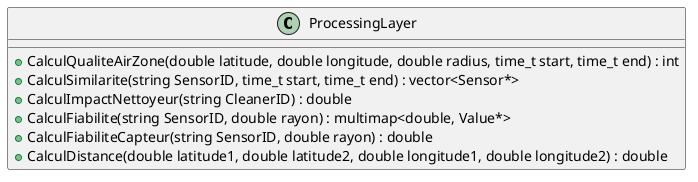 @startuml

class ProcessingLayer {
    + CalculQualiteAirZone(double latitude, double longitude, double radius, time_t start, time_t end) : int
    + CalculSimilarite(string SensorID, time_t start, time_t end) : vector<Sensor*>
    + CalculImpactNettoyeur(string CleanerID) : double
    + CalculFiabilite(string SensorID, double rayon) : multimap<double, Value*>
    + CalculFiabiliteCapteur(string SensorID, double rayon) : double
    + CalculDistance(double latitude1, double latitude2, double longitude1, double longitude2) : double
}

@enduml
